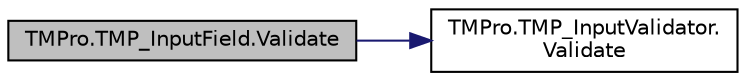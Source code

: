 digraph "TMPro.TMP_InputField.Validate"
{
 // LATEX_PDF_SIZE
  edge [fontname="Helvetica",fontsize="10",labelfontname="Helvetica",labelfontsize="10"];
  node [fontname="Helvetica",fontsize="10",shape=record];
  rankdir="LR";
  Node1 [label="TMPro.TMP_InputField.Validate",height=0.2,width=0.4,color="black", fillcolor="grey75", style="filled", fontcolor="black",tooltip="Validate the specified input."];
  Node1 -> Node2 [color="midnightblue",fontsize="10",style="solid",fontname="Helvetica"];
  Node2 [label="TMPro.TMP_InputValidator.\lValidate",height=0.2,width=0.4,color="black", fillcolor="white", style="filled",URL="$class_t_m_pro_1_1_t_m_p___input_validator.html#acb188d784d649daf3a0fac22d2c56738",tooltip=" "];
}
